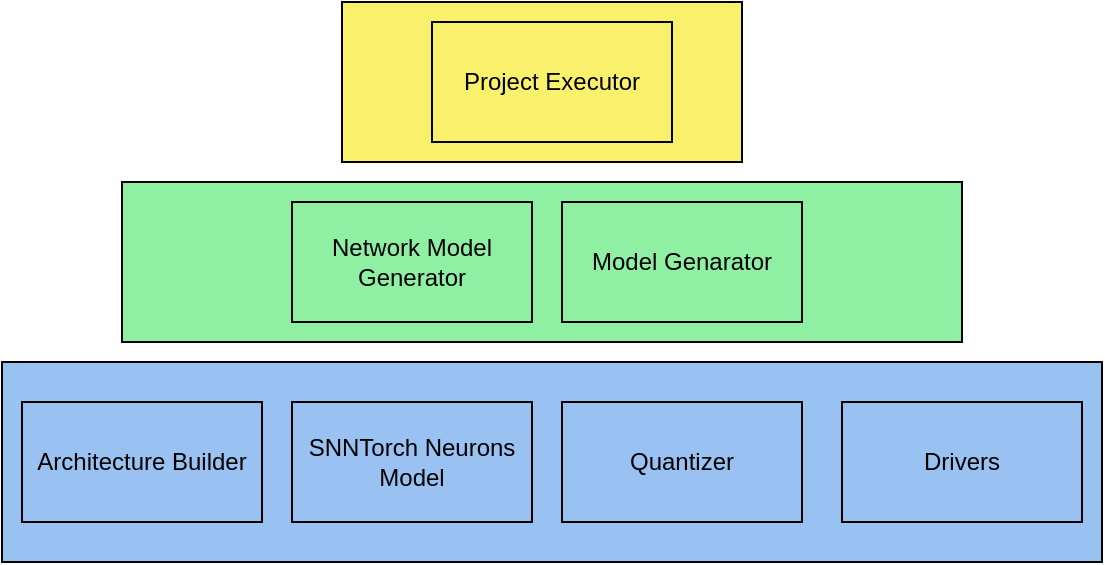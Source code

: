 <mxfile version="26.0.7">
  <diagram name="Page-1" id="McmfczeYq6-7tRB8ZXgK">
    <mxGraphModel dx="823" dy="526" grid="1" gridSize="10" guides="1" tooltips="1" connect="1" arrows="1" fold="1" page="1" pageScale="1" pageWidth="850" pageHeight="1100" math="0" shadow="0">
      <root>
        <mxCell id="0" />
        <mxCell id="1" parent="0" />
        <mxCell id="NZIxC8TL8wMjV6MJ8bOk-10" value="" style="rounded=0;whiteSpace=wrap;html=1;fillColor=light-dark(#f9f06b, #ededed);" vertex="1" parent="1">
          <mxGeometry x="340" y="150" width="200" height="80" as="geometry" />
        </mxCell>
        <mxCell id="NZIxC8TL8wMjV6MJ8bOk-9" value="" style="rounded=0;whiteSpace=wrap;html=1;fillColor=light-dark(#8ff0a4, #ededed);" vertex="1" parent="1">
          <mxGeometry x="230" y="240" width="420" height="80" as="geometry" />
        </mxCell>
        <mxCell id="NZIxC8TL8wMjV6MJ8bOk-1" value="" style="rounded=0;whiteSpace=wrap;html=1;fillColor=light-dark(#99c1f1, #ededed);gradientColor=none;" vertex="1" parent="1">
          <mxGeometry x="170" y="330" width="550" height="100" as="geometry" />
        </mxCell>
        <mxCell id="NZIxC8TL8wMjV6MJ8bOk-2" value="Architecture Builder" style="rounded=0;whiteSpace=wrap;html=1;fillColor=none;" vertex="1" parent="1">
          <mxGeometry x="180" y="350" width="120" height="60" as="geometry" />
        </mxCell>
        <mxCell id="NZIxC8TL8wMjV6MJ8bOk-3" value="SNNTorch Neurons Model" style="rounded=0;whiteSpace=wrap;html=1;fillColor=none;" vertex="1" parent="1">
          <mxGeometry x="315" y="350" width="120" height="60" as="geometry" />
        </mxCell>
        <mxCell id="NZIxC8TL8wMjV6MJ8bOk-4" value="Quantizer" style="rounded=0;whiteSpace=wrap;html=1;fillColor=none;" vertex="1" parent="1">
          <mxGeometry x="450" y="350" width="120" height="60" as="geometry" />
        </mxCell>
        <mxCell id="NZIxC8TL8wMjV6MJ8bOk-5" value="&lt;div&gt;Drivers&lt;/div&gt;" style="rounded=0;whiteSpace=wrap;html=1;fillColor=none;" vertex="1" parent="1">
          <mxGeometry x="590" y="350" width="120" height="60" as="geometry" />
        </mxCell>
        <mxCell id="NZIxC8TL8wMjV6MJ8bOk-6" value="Model Genarator" style="rounded=0;whiteSpace=wrap;html=1;fillColor=none;" vertex="1" parent="1">
          <mxGeometry x="450" y="250" width="120" height="60" as="geometry" />
        </mxCell>
        <mxCell id="NZIxC8TL8wMjV6MJ8bOk-7" value="Network Model Generator" style="rounded=0;whiteSpace=wrap;html=1;fillColor=none;" vertex="1" parent="1">
          <mxGeometry x="315" y="250" width="120" height="60" as="geometry" />
        </mxCell>
        <mxCell id="NZIxC8TL8wMjV6MJ8bOk-8" value="Project Executor" style="rounded=0;whiteSpace=wrap;html=1;fillColor=none;" vertex="1" parent="1">
          <mxGeometry x="385" y="160" width="120" height="60" as="geometry" />
        </mxCell>
      </root>
    </mxGraphModel>
  </diagram>
</mxfile>
